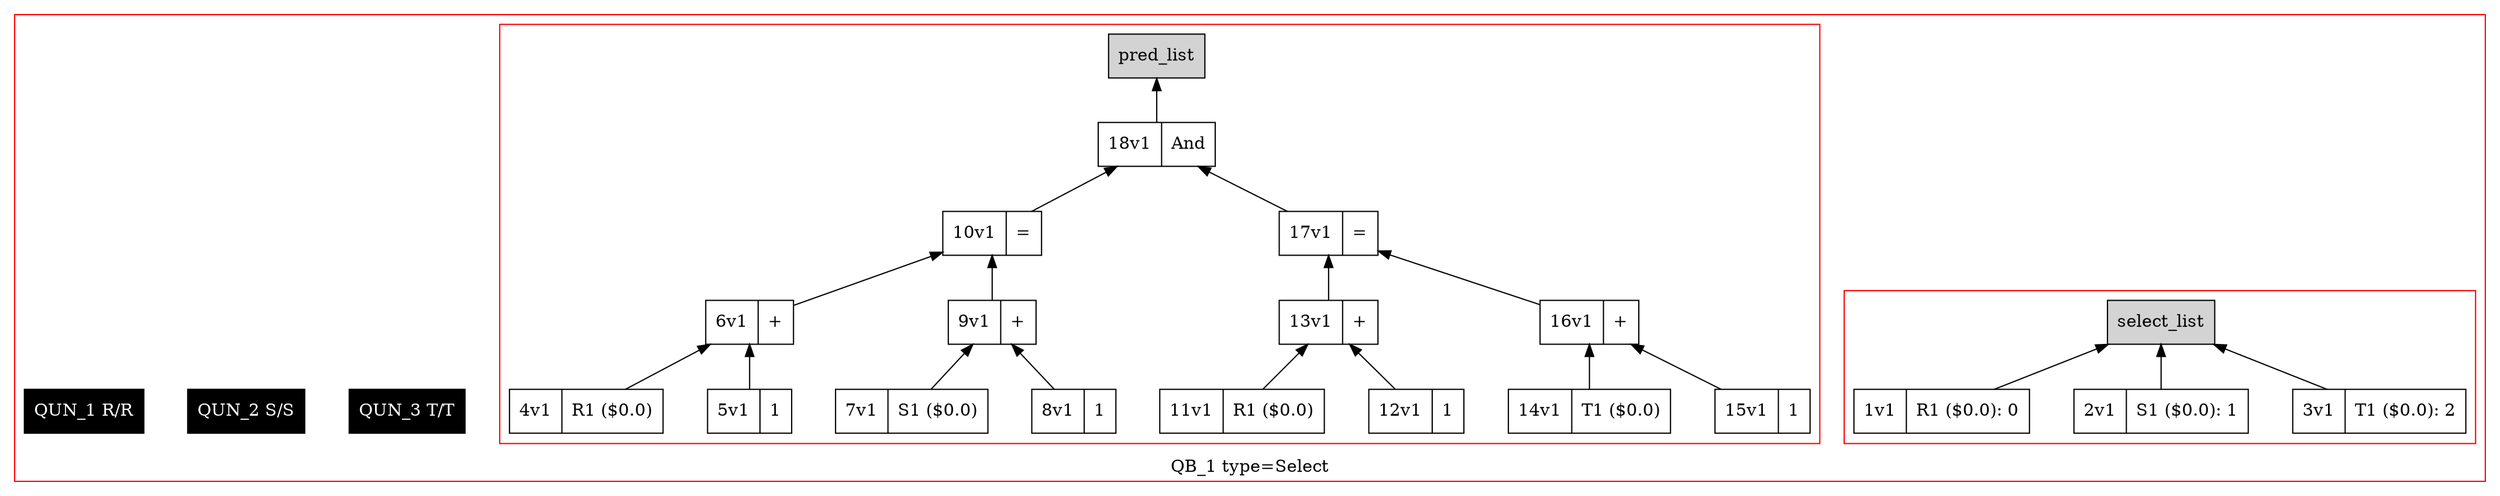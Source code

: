 digraph example1 {
    rankdir=BT;
    nodesep=0.5;
    ordering="in";
    node [shape=record];
  subgraph cluster_QB_1 {
    "QB_1_selectlist"[label="select_list",shape=box,style=filled];
    color = "red"
  subgraph cluster_select_listQB_1 {
    exprnode1v1[label="1v1|R1 ($0.0): 0"];
    exprnode1v1 -> "QB_1_selectlist";
    exprnode2v1[label="2v1|S1 ($0.0): 1"];
    exprnode2v1 -> "QB_1_selectlist";
    exprnode3v1[label="3v1|T1 ($0.0): 2"];
    exprnode3v1 -> "QB_1_selectlist";
}
    "QUN_3"[label="QUN_3 T/T", fillcolor=black, fontcolor=white, style=filled]
    "QUN_2"[label="QUN_2 S/S", fillcolor=black, fontcolor=white, style=filled]
    "QUN_1"[label="QUN_1 R/R", fillcolor=black, fontcolor=white, style=filled]
  subgraph cluster_pred_listQB_1 {
    exprnode18v1[label="18v1|And"];
    exprnode10v1 -> exprnode18v1;
    exprnode10v1[label="10v1|="];
    exprnode6v1 -> exprnode10v1;
    exprnode6v1[label="6v1|+"];
    exprnode4v1 -> exprnode6v1;
    exprnode4v1[label="4v1|R1 ($0.0)"];
    exprnode5v1 -> exprnode6v1;
    exprnode5v1[label="5v1|1"];
    exprnode9v1 -> exprnode10v1;
    exprnode9v1[label="9v1|+"];
    exprnode7v1 -> exprnode9v1;
    exprnode7v1[label="7v1|S1 ($0.0)"];
    exprnode8v1 -> exprnode9v1;
    exprnode8v1[label="8v1|1"];
    exprnode17v1 -> exprnode18v1;
    exprnode17v1[label="17v1|="];
    exprnode13v1 -> exprnode17v1;
    exprnode13v1[label="13v1|+"];
    exprnode11v1 -> exprnode13v1;
    exprnode11v1[label="11v1|R1 ($0.0)"];
    exprnode12v1 -> exprnode13v1;
    exprnode12v1[label="12v1|1"];
    exprnode16v1 -> exprnode17v1;
    exprnode16v1[label="16v1|+"];
    exprnode14v1 -> exprnode16v1;
    exprnode14v1[label="14v1|T1 ($0.0)"];
    exprnode15v1 -> exprnode16v1;
    exprnode15v1[label="15v1|1"];
    exprnode18v1 -> QB_1_pred_list;
    "QB_1_pred_list"[label="pred_list",shape=box,style=filled];
}
    label = "QB_1 type=Select";
}
}
